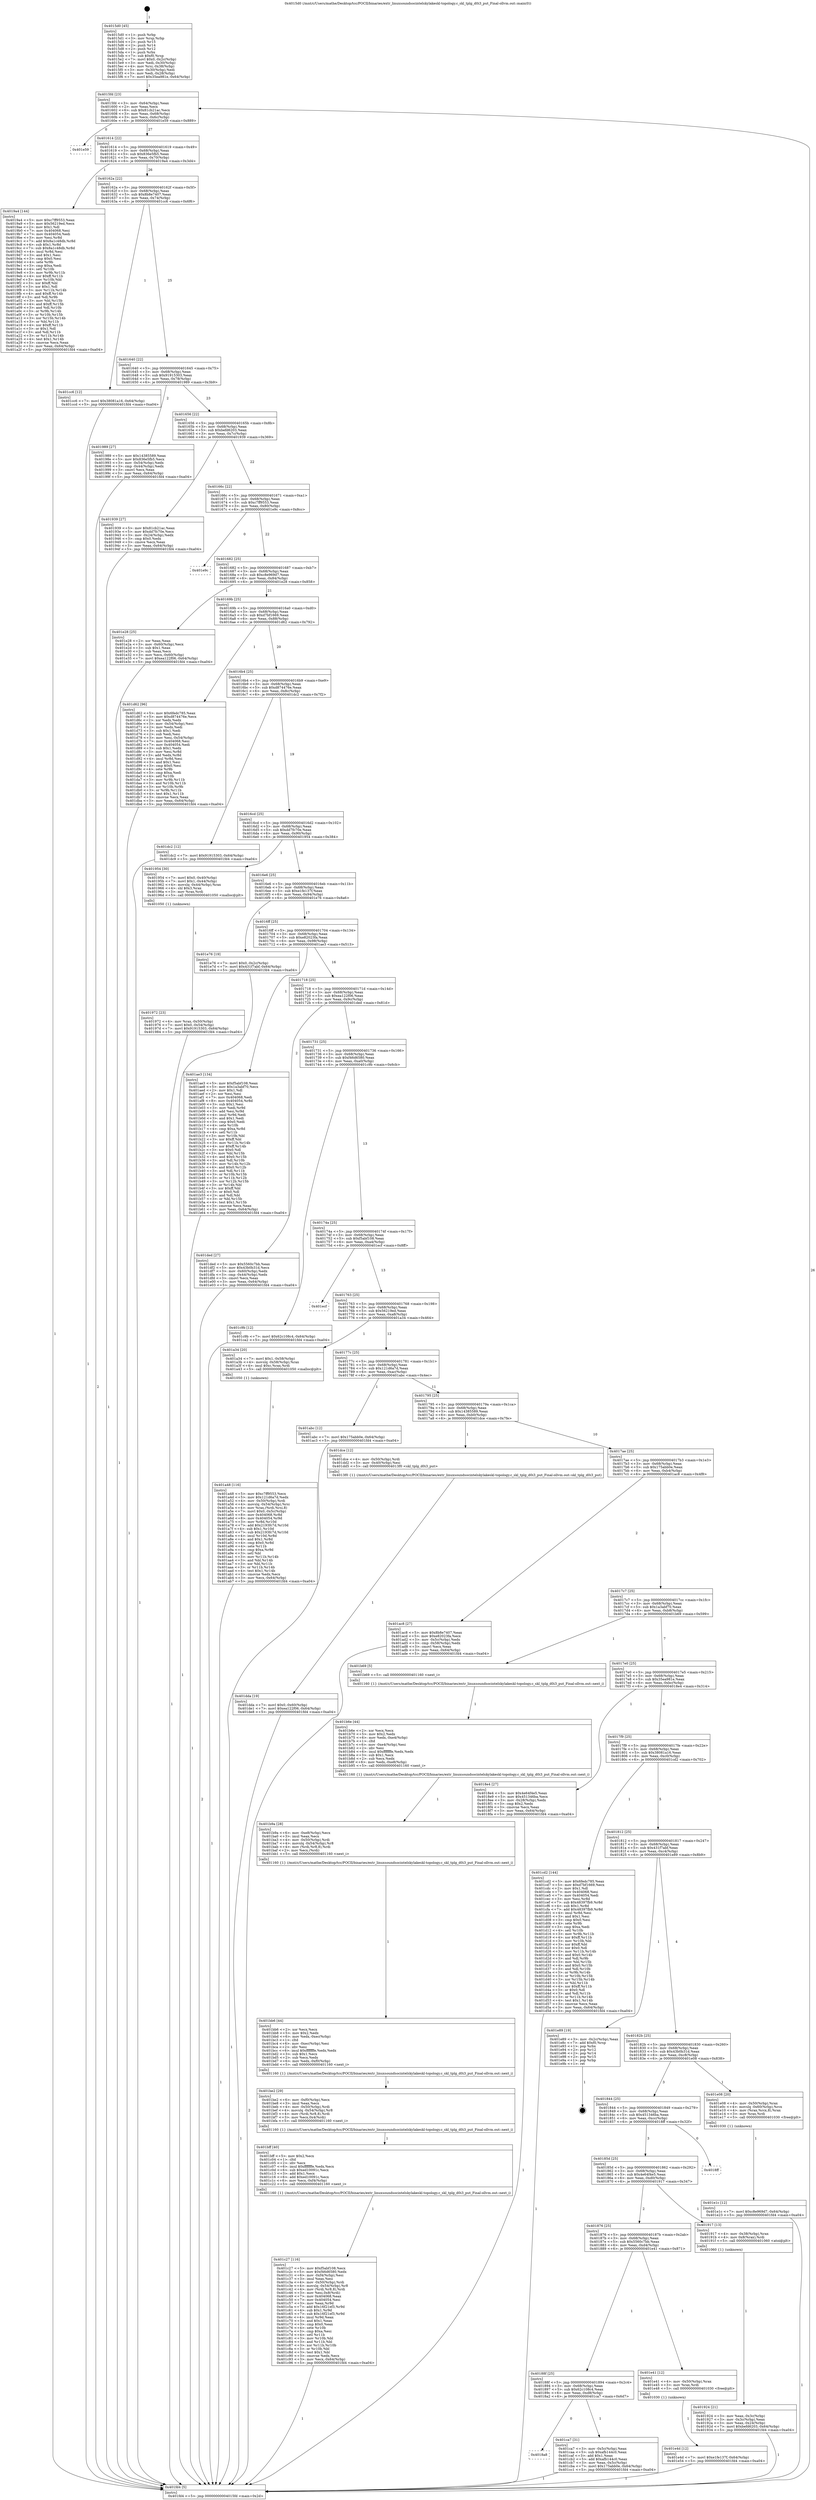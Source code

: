 digraph "0x4015d0" {
  label = "0x4015d0 (/mnt/c/Users/mathe/Desktop/tcc/POCII/binaries/extr_linuxsoundsocintelskylakeskl-topology.c_skl_tplg_d0i3_put_Final-ollvm.out::main(0))"
  labelloc = "t"
  node[shape=record]

  Entry [label="",width=0.3,height=0.3,shape=circle,fillcolor=black,style=filled]
  "0x4015fd" [label="{
     0x4015fd [23]\l
     | [instrs]\l
     &nbsp;&nbsp;0x4015fd \<+3\>: mov -0x64(%rbp),%eax\l
     &nbsp;&nbsp;0x401600 \<+2\>: mov %eax,%ecx\l
     &nbsp;&nbsp;0x401602 \<+6\>: sub $0x81cb21ac,%ecx\l
     &nbsp;&nbsp;0x401608 \<+3\>: mov %eax,-0x68(%rbp)\l
     &nbsp;&nbsp;0x40160b \<+3\>: mov %ecx,-0x6c(%rbp)\l
     &nbsp;&nbsp;0x40160e \<+6\>: je 0000000000401e59 \<main+0x889\>\l
  }"]
  "0x401e59" [label="{
     0x401e59\l
  }", style=dashed]
  "0x401614" [label="{
     0x401614 [22]\l
     | [instrs]\l
     &nbsp;&nbsp;0x401614 \<+5\>: jmp 0000000000401619 \<main+0x49\>\l
     &nbsp;&nbsp;0x401619 \<+3\>: mov -0x68(%rbp),%eax\l
     &nbsp;&nbsp;0x40161c \<+5\>: sub $0x836e5fb5,%eax\l
     &nbsp;&nbsp;0x401621 \<+3\>: mov %eax,-0x70(%rbp)\l
     &nbsp;&nbsp;0x401624 \<+6\>: je 00000000004019a4 \<main+0x3d4\>\l
  }"]
  Exit [label="",width=0.3,height=0.3,shape=circle,fillcolor=black,style=filled,peripheries=2]
  "0x4019a4" [label="{
     0x4019a4 [144]\l
     | [instrs]\l
     &nbsp;&nbsp;0x4019a4 \<+5\>: mov $0xc7ff9553,%eax\l
     &nbsp;&nbsp;0x4019a9 \<+5\>: mov $0x56219ed,%ecx\l
     &nbsp;&nbsp;0x4019ae \<+2\>: mov $0x1,%dl\l
     &nbsp;&nbsp;0x4019b0 \<+7\>: mov 0x404068,%esi\l
     &nbsp;&nbsp;0x4019b7 \<+7\>: mov 0x404054,%edi\l
     &nbsp;&nbsp;0x4019be \<+3\>: mov %esi,%r8d\l
     &nbsp;&nbsp;0x4019c1 \<+7\>: add $0x8a1c48db,%r8d\l
     &nbsp;&nbsp;0x4019c8 \<+4\>: sub $0x1,%r8d\l
     &nbsp;&nbsp;0x4019cc \<+7\>: sub $0x8a1c48db,%r8d\l
     &nbsp;&nbsp;0x4019d3 \<+4\>: imul %r8d,%esi\l
     &nbsp;&nbsp;0x4019d7 \<+3\>: and $0x1,%esi\l
     &nbsp;&nbsp;0x4019da \<+3\>: cmp $0x0,%esi\l
     &nbsp;&nbsp;0x4019dd \<+4\>: sete %r9b\l
     &nbsp;&nbsp;0x4019e1 \<+3\>: cmp $0xa,%edi\l
     &nbsp;&nbsp;0x4019e4 \<+4\>: setl %r10b\l
     &nbsp;&nbsp;0x4019e8 \<+3\>: mov %r9b,%r11b\l
     &nbsp;&nbsp;0x4019eb \<+4\>: xor $0xff,%r11b\l
     &nbsp;&nbsp;0x4019ef \<+3\>: mov %r10b,%bl\l
     &nbsp;&nbsp;0x4019f2 \<+3\>: xor $0xff,%bl\l
     &nbsp;&nbsp;0x4019f5 \<+3\>: xor $0x1,%dl\l
     &nbsp;&nbsp;0x4019f8 \<+3\>: mov %r11b,%r14b\l
     &nbsp;&nbsp;0x4019fb \<+4\>: and $0xff,%r14b\l
     &nbsp;&nbsp;0x4019ff \<+3\>: and %dl,%r9b\l
     &nbsp;&nbsp;0x401a02 \<+3\>: mov %bl,%r15b\l
     &nbsp;&nbsp;0x401a05 \<+4\>: and $0xff,%r15b\l
     &nbsp;&nbsp;0x401a09 \<+3\>: and %dl,%r10b\l
     &nbsp;&nbsp;0x401a0c \<+3\>: or %r9b,%r14b\l
     &nbsp;&nbsp;0x401a0f \<+3\>: or %r10b,%r15b\l
     &nbsp;&nbsp;0x401a12 \<+3\>: xor %r15b,%r14b\l
     &nbsp;&nbsp;0x401a15 \<+3\>: or %bl,%r11b\l
     &nbsp;&nbsp;0x401a18 \<+4\>: xor $0xff,%r11b\l
     &nbsp;&nbsp;0x401a1c \<+3\>: or $0x1,%dl\l
     &nbsp;&nbsp;0x401a1f \<+3\>: and %dl,%r11b\l
     &nbsp;&nbsp;0x401a22 \<+3\>: or %r11b,%r14b\l
     &nbsp;&nbsp;0x401a25 \<+4\>: test $0x1,%r14b\l
     &nbsp;&nbsp;0x401a29 \<+3\>: cmovne %ecx,%eax\l
     &nbsp;&nbsp;0x401a2c \<+3\>: mov %eax,-0x64(%rbp)\l
     &nbsp;&nbsp;0x401a2f \<+5\>: jmp 0000000000401fd4 \<main+0xa04\>\l
  }"]
  "0x40162a" [label="{
     0x40162a [22]\l
     | [instrs]\l
     &nbsp;&nbsp;0x40162a \<+5\>: jmp 000000000040162f \<main+0x5f\>\l
     &nbsp;&nbsp;0x40162f \<+3\>: mov -0x68(%rbp),%eax\l
     &nbsp;&nbsp;0x401632 \<+5\>: sub $0x8b8e7407,%eax\l
     &nbsp;&nbsp;0x401637 \<+3\>: mov %eax,-0x74(%rbp)\l
     &nbsp;&nbsp;0x40163a \<+6\>: je 0000000000401cc6 \<main+0x6f6\>\l
  }"]
  "0x401e4d" [label="{
     0x401e4d [12]\l
     | [instrs]\l
     &nbsp;&nbsp;0x401e4d \<+7\>: movl $0xe1fe137f,-0x64(%rbp)\l
     &nbsp;&nbsp;0x401e54 \<+5\>: jmp 0000000000401fd4 \<main+0xa04\>\l
  }"]
  "0x401cc6" [label="{
     0x401cc6 [12]\l
     | [instrs]\l
     &nbsp;&nbsp;0x401cc6 \<+7\>: movl $0x38081a16,-0x64(%rbp)\l
     &nbsp;&nbsp;0x401ccd \<+5\>: jmp 0000000000401fd4 \<main+0xa04\>\l
  }"]
  "0x401640" [label="{
     0x401640 [22]\l
     | [instrs]\l
     &nbsp;&nbsp;0x401640 \<+5\>: jmp 0000000000401645 \<main+0x75\>\l
     &nbsp;&nbsp;0x401645 \<+3\>: mov -0x68(%rbp),%eax\l
     &nbsp;&nbsp;0x401648 \<+5\>: sub $0x91915303,%eax\l
     &nbsp;&nbsp;0x40164d \<+3\>: mov %eax,-0x78(%rbp)\l
     &nbsp;&nbsp;0x401650 \<+6\>: je 0000000000401989 \<main+0x3b9\>\l
  }"]
  "0x401e1c" [label="{
     0x401e1c [12]\l
     | [instrs]\l
     &nbsp;&nbsp;0x401e1c \<+7\>: movl $0xc8e969d7,-0x64(%rbp)\l
     &nbsp;&nbsp;0x401e23 \<+5\>: jmp 0000000000401fd4 \<main+0xa04\>\l
  }"]
  "0x401989" [label="{
     0x401989 [27]\l
     | [instrs]\l
     &nbsp;&nbsp;0x401989 \<+5\>: mov $0x14385589,%eax\l
     &nbsp;&nbsp;0x40198e \<+5\>: mov $0x836e5fb5,%ecx\l
     &nbsp;&nbsp;0x401993 \<+3\>: mov -0x54(%rbp),%edx\l
     &nbsp;&nbsp;0x401996 \<+3\>: cmp -0x44(%rbp),%edx\l
     &nbsp;&nbsp;0x401999 \<+3\>: cmovl %ecx,%eax\l
     &nbsp;&nbsp;0x40199c \<+3\>: mov %eax,-0x64(%rbp)\l
     &nbsp;&nbsp;0x40199f \<+5\>: jmp 0000000000401fd4 \<main+0xa04\>\l
  }"]
  "0x401656" [label="{
     0x401656 [22]\l
     | [instrs]\l
     &nbsp;&nbsp;0x401656 \<+5\>: jmp 000000000040165b \<main+0x8b\>\l
     &nbsp;&nbsp;0x40165b \<+3\>: mov -0x68(%rbp),%eax\l
     &nbsp;&nbsp;0x40165e \<+5\>: sub $0xbefd6203,%eax\l
     &nbsp;&nbsp;0x401663 \<+3\>: mov %eax,-0x7c(%rbp)\l
     &nbsp;&nbsp;0x401666 \<+6\>: je 0000000000401939 \<main+0x369\>\l
  }"]
  "0x401dda" [label="{
     0x401dda [19]\l
     | [instrs]\l
     &nbsp;&nbsp;0x401dda \<+7\>: movl $0x0,-0x60(%rbp)\l
     &nbsp;&nbsp;0x401de1 \<+7\>: movl $0xea122f06,-0x64(%rbp)\l
     &nbsp;&nbsp;0x401de8 \<+5\>: jmp 0000000000401fd4 \<main+0xa04\>\l
  }"]
  "0x401939" [label="{
     0x401939 [27]\l
     | [instrs]\l
     &nbsp;&nbsp;0x401939 \<+5\>: mov $0x81cb21ac,%eax\l
     &nbsp;&nbsp;0x40193e \<+5\>: mov $0xdd7fc70e,%ecx\l
     &nbsp;&nbsp;0x401943 \<+3\>: mov -0x24(%rbp),%edx\l
     &nbsp;&nbsp;0x401946 \<+3\>: cmp $0x0,%edx\l
     &nbsp;&nbsp;0x401949 \<+3\>: cmove %ecx,%eax\l
     &nbsp;&nbsp;0x40194c \<+3\>: mov %eax,-0x64(%rbp)\l
     &nbsp;&nbsp;0x40194f \<+5\>: jmp 0000000000401fd4 \<main+0xa04\>\l
  }"]
  "0x40166c" [label="{
     0x40166c [22]\l
     | [instrs]\l
     &nbsp;&nbsp;0x40166c \<+5\>: jmp 0000000000401671 \<main+0xa1\>\l
     &nbsp;&nbsp;0x401671 \<+3\>: mov -0x68(%rbp),%eax\l
     &nbsp;&nbsp;0x401674 \<+5\>: sub $0xc7ff9553,%eax\l
     &nbsp;&nbsp;0x401679 \<+3\>: mov %eax,-0x80(%rbp)\l
     &nbsp;&nbsp;0x40167c \<+6\>: je 0000000000401e9c \<main+0x8cc\>\l
  }"]
  "0x4018a8" [label="{
     0x4018a8\l
  }", style=dashed]
  "0x401e9c" [label="{
     0x401e9c\l
  }", style=dashed]
  "0x401682" [label="{
     0x401682 [25]\l
     | [instrs]\l
     &nbsp;&nbsp;0x401682 \<+5\>: jmp 0000000000401687 \<main+0xb7\>\l
     &nbsp;&nbsp;0x401687 \<+3\>: mov -0x68(%rbp),%eax\l
     &nbsp;&nbsp;0x40168a \<+5\>: sub $0xc8e969d7,%eax\l
     &nbsp;&nbsp;0x40168f \<+6\>: mov %eax,-0x84(%rbp)\l
     &nbsp;&nbsp;0x401695 \<+6\>: je 0000000000401e28 \<main+0x858\>\l
  }"]
  "0x401ca7" [label="{
     0x401ca7 [31]\l
     | [instrs]\l
     &nbsp;&nbsp;0x401ca7 \<+3\>: mov -0x5c(%rbp),%eax\l
     &nbsp;&nbsp;0x401caa \<+5\>: sub $0xafb144c0,%eax\l
     &nbsp;&nbsp;0x401caf \<+3\>: add $0x1,%eax\l
     &nbsp;&nbsp;0x401cb2 \<+5\>: add $0xafb144c0,%eax\l
     &nbsp;&nbsp;0x401cb7 \<+3\>: mov %eax,-0x5c(%rbp)\l
     &nbsp;&nbsp;0x401cba \<+7\>: movl $0x175abb0e,-0x64(%rbp)\l
     &nbsp;&nbsp;0x401cc1 \<+5\>: jmp 0000000000401fd4 \<main+0xa04\>\l
  }"]
  "0x401e28" [label="{
     0x401e28 [25]\l
     | [instrs]\l
     &nbsp;&nbsp;0x401e28 \<+2\>: xor %eax,%eax\l
     &nbsp;&nbsp;0x401e2a \<+3\>: mov -0x60(%rbp),%ecx\l
     &nbsp;&nbsp;0x401e2d \<+3\>: sub $0x1,%eax\l
     &nbsp;&nbsp;0x401e30 \<+2\>: sub %eax,%ecx\l
     &nbsp;&nbsp;0x401e32 \<+3\>: mov %ecx,-0x60(%rbp)\l
     &nbsp;&nbsp;0x401e35 \<+7\>: movl $0xea122f06,-0x64(%rbp)\l
     &nbsp;&nbsp;0x401e3c \<+5\>: jmp 0000000000401fd4 \<main+0xa04\>\l
  }"]
  "0x40169b" [label="{
     0x40169b [25]\l
     | [instrs]\l
     &nbsp;&nbsp;0x40169b \<+5\>: jmp 00000000004016a0 \<main+0xd0\>\l
     &nbsp;&nbsp;0x4016a0 \<+3\>: mov -0x68(%rbp),%eax\l
     &nbsp;&nbsp;0x4016a3 \<+5\>: sub $0xd7bf1669,%eax\l
     &nbsp;&nbsp;0x4016a8 \<+6\>: mov %eax,-0x88(%rbp)\l
     &nbsp;&nbsp;0x4016ae \<+6\>: je 0000000000401d62 \<main+0x792\>\l
  }"]
  "0x40188f" [label="{
     0x40188f [25]\l
     | [instrs]\l
     &nbsp;&nbsp;0x40188f \<+5\>: jmp 0000000000401894 \<main+0x2c4\>\l
     &nbsp;&nbsp;0x401894 \<+3\>: mov -0x68(%rbp),%eax\l
     &nbsp;&nbsp;0x401897 \<+5\>: sub $0x62c108c4,%eax\l
     &nbsp;&nbsp;0x40189c \<+6\>: mov %eax,-0xd8(%rbp)\l
     &nbsp;&nbsp;0x4018a2 \<+6\>: je 0000000000401ca7 \<main+0x6d7\>\l
  }"]
  "0x401d62" [label="{
     0x401d62 [96]\l
     | [instrs]\l
     &nbsp;&nbsp;0x401d62 \<+5\>: mov $0x6fedc785,%eax\l
     &nbsp;&nbsp;0x401d67 \<+5\>: mov $0xd874476e,%ecx\l
     &nbsp;&nbsp;0x401d6c \<+2\>: xor %edx,%edx\l
     &nbsp;&nbsp;0x401d6e \<+3\>: mov -0x54(%rbp),%esi\l
     &nbsp;&nbsp;0x401d71 \<+2\>: mov %edx,%edi\l
     &nbsp;&nbsp;0x401d73 \<+3\>: sub $0x1,%edi\l
     &nbsp;&nbsp;0x401d76 \<+2\>: sub %edi,%esi\l
     &nbsp;&nbsp;0x401d78 \<+3\>: mov %esi,-0x54(%rbp)\l
     &nbsp;&nbsp;0x401d7b \<+7\>: mov 0x404068,%esi\l
     &nbsp;&nbsp;0x401d82 \<+7\>: mov 0x404054,%edi\l
     &nbsp;&nbsp;0x401d89 \<+3\>: sub $0x1,%edx\l
     &nbsp;&nbsp;0x401d8c \<+3\>: mov %esi,%r8d\l
     &nbsp;&nbsp;0x401d8f \<+3\>: add %edx,%r8d\l
     &nbsp;&nbsp;0x401d92 \<+4\>: imul %r8d,%esi\l
     &nbsp;&nbsp;0x401d96 \<+3\>: and $0x1,%esi\l
     &nbsp;&nbsp;0x401d99 \<+3\>: cmp $0x0,%esi\l
     &nbsp;&nbsp;0x401d9c \<+4\>: sete %r9b\l
     &nbsp;&nbsp;0x401da0 \<+3\>: cmp $0xa,%edi\l
     &nbsp;&nbsp;0x401da3 \<+4\>: setl %r10b\l
     &nbsp;&nbsp;0x401da7 \<+3\>: mov %r9b,%r11b\l
     &nbsp;&nbsp;0x401daa \<+3\>: and %r10b,%r11b\l
     &nbsp;&nbsp;0x401dad \<+3\>: xor %r10b,%r9b\l
     &nbsp;&nbsp;0x401db0 \<+3\>: or %r9b,%r11b\l
     &nbsp;&nbsp;0x401db3 \<+4\>: test $0x1,%r11b\l
     &nbsp;&nbsp;0x401db7 \<+3\>: cmovne %ecx,%eax\l
     &nbsp;&nbsp;0x401dba \<+3\>: mov %eax,-0x64(%rbp)\l
     &nbsp;&nbsp;0x401dbd \<+5\>: jmp 0000000000401fd4 \<main+0xa04\>\l
  }"]
  "0x4016b4" [label="{
     0x4016b4 [25]\l
     | [instrs]\l
     &nbsp;&nbsp;0x4016b4 \<+5\>: jmp 00000000004016b9 \<main+0xe9\>\l
     &nbsp;&nbsp;0x4016b9 \<+3\>: mov -0x68(%rbp),%eax\l
     &nbsp;&nbsp;0x4016bc \<+5\>: sub $0xd874476e,%eax\l
     &nbsp;&nbsp;0x4016c1 \<+6\>: mov %eax,-0x8c(%rbp)\l
     &nbsp;&nbsp;0x4016c7 \<+6\>: je 0000000000401dc2 \<main+0x7f2\>\l
  }"]
  "0x401e41" [label="{
     0x401e41 [12]\l
     | [instrs]\l
     &nbsp;&nbsp;0x401e41 \<+4\>: mov -0x50(%rbp),%rax\l
     &nbsp;&nbsp;0x401e45 \<+3\>: mov %rax,%rdi\l
     &nbsp;&nbsp;0x401e48 \<+5\>: call 0000000000401030 \<free@plt\>\l
     | [calls]\l
     &nbsp;&nbsp;0x401030 \{1\} (unknown)\l
  }"]
  "0x401dc2" [label="{
     0x401dc2 [12]\l
     | [instrs]\l
     &nbsp;&nbsp;0x401dc2 \<+7\>: movl $0x91915303,-0x64(%rbp)\l
     &nbsp;&nbsp;0x401dc9 \<+5\>: jmp 0000000000401fd4 \<main+0xa04\>\l
  }"]
  "0x4016cd" [label="{
     0x4016cd [25]\l
     | [instrs]\l
     &nbsp;&nbsp;0x4016cd \<+5\>: jmp 00000000004016d2 \<main+0x102\>\l
     &nbsp;&nbsp;0x4016d2 \<+3\>: mov -0x68(%rbp),%eax\l
     &nbsp;&nbsp;0x4016d5 \<+5\>: sub $0xdd7fc70e,%eax\l
     &nbsp;&nbsp;0x4016da \<+6\>: mov %eax,-0x90(%rbp)\l
     &nbsp;&nbsp;0x4016e0 \<+6\>: je 0000000000401954 \<main+0x384\>\l
  }"]
  "0x401c27" [label="{
     0x401c27 [116]\l
     | [instrs]\l
     &nbsp;&nbsp;0x401c27 \<+5\>: mov $0xf5abf108,%ecx\l
     &nbsp;&nbsp;0x401c2c \<+5\>: mov $0xf46d6580,%edx\l
     &nbsp;&nbsp;0x401c31 \<+6\>: mov -0xf4(%rbp),%esi\l
     &nbsp;&nbsp;0x401c37 \<+3\>: imul %eax,%esi\l
     &nbsp;&nbsp;0x401c3a \<+4\>: mov -0x50(%rbp),%rdi\l
     &nbsp;&nbsp;0x401c3e \<+4\>: movslq -0x54(%rbp),%r8\l
     &nbsp;&nbsp;0x401c42 \<+4\>: mov (%rdi,%r8,8),%rdi\l
     &nbsp;&nbsp;0x401c46 \<+3\>: mov %esi,0x8(%rdi)\l
     &nbsp;&nbsp;0x401c49 \<+7\>: mov 0x404068,%eax\l
     &nbsp;&nbsp;0x401c50 \<+7\>: mov 0x404054,%esi\l
     &nbsp;&nbsp;0x401c57 \<+3\>: mov %eax,%r9d\l
     &nbsp;&nbsp;0x401c5a \<+7\>: add $0x16f21ef3,%r9d\l
     &nbsp;&nbsp;0x401c61 \<+4\>: sub $0x1,%r9d\l
     &nbsp;&nbsp;0x401c65 \<+7\>: sub $0x16f21ef3,%r9d\l
     &nbsp;&nbsp;0x401c6c \<+4\>: imul %r9d,%eax\l
     &nbsp;&nbsp;0x401c70 \<+3\>: and $0x1,%eax\l
     &nbsp;&nbsp;0x401c73 \<+3\>: cmp $0x0,%eax\l
     &nbsp;&nbsp;0x401c76 \<+4\>: sete %r10b\l
     &nbsp;&nbsp;0x401c7a \<+3\>: cmp $0xa,%esi\l
     &nbsp;&nbsp;0x401c7d \<+4\>: setl %r11b\l
     &nbsp;&nbsp;0x401c81 \<+3\>: mov %r10b,%bl\l
     &nbsp;&nbsp;0x401c84 \<+3\>: and %r11b,%bl\l
     &nbsp;&nbsp;0x401c87 \<+3\>: xor %r11b,%r10b\l
     &nbsp;&nbsp;0x401c8a \<+3\>: or %r10b,%bl\l
     &nbsp;&nbsp;0x401c8d \<+3\>: test $0x1,%bl\l
     &nbsp;&nbsp;0x401c90 \<+3\>: cmovne %edx,%ecx\l
     &nbsp;&nbsp;0x401c93 \<+3\>: mov %ecx,-0x64(%rbp)\l
     &nbsp;&nbsp;0x401c96 \<+5\>: jmp 0000000000401fd4 \<main+0xa04\>\l
  }"]
  "0x401954" [label="{
     0x401954 [30]\l
     | [instrs]\l
     &nbsp;&nbsp;0x401954 \<+7\>: movl $0x0,-0x40(%rbp)\l
     &nbsp;&nbsp;0x40195b \<+7\>: movl $0x1,-0x44(%rbp)\l
     &nbsp;&nbsp;0x401962 \<+4\>: movslq -0x44(%rbp),%rax\l
     &nbsp;&nbsp;0x401966 \<+4\>: shl $0x3,%rax\l
     &nbsp;&nbsp;0x40196a \<+3\>: mov %rax,%rdi\l
     &nbsp;&nbsp;0x40196d \<+5\>: call 0000000000401050 \<malloc@plt\>\l
     | [calls]\l
     &nbsp;&nbsp;0x401050 \{1\} (unknown)\l
  }"]
  "0x4016e6" [label="{
     0x4016e6 [25]\l
     | [instrs]\l
     &nbsp;&nbsp;0x4016e6 \<+5\>: jmp 00000000004016eb \<main+0x11b\>\l
     &nbsp;&nbsp;0x4016eb \<+3\>: mov -0x68(%rbp),%eax\l
     &nbsp;&nbsp;0x4016ee \<+5\>: sub $0xe1fe137f,%eax\l
     &nbsp;&nbsp;0x4016f3 \<+6\>: mov %eax,-0x94(%rbp)\l
     &nbsp;&nbsp;0x4016f9 \<+6\>: je 0000000000401e76 \<main+0x8a6\>\l
  }"]
  "0x401bff" [label="{
     0x401bff [40]\l
     | [instrs]\l
     &nbsp;&nbsp;0x401bff \<+5\>: mov $0x2,%ecx\l
     &nbsp;&nbsp;0x401c04 \<+1\>: cltd\l
     &nbsp;&nbsp;0x401c05 \<+2\>: idiv %ecx\l
     &nbsp;&nbsp;0x401c07 \<+6\>: imul $0xfffffffe,%edx,%ecx\l
     &nbsp;&nbsp;0x401c0d \<+6\>: sub $0xed10091c,%ecx\l
     &nbsp;&nbsp;0x401c13 \<+3\>: add $0x1,%ecx\l
     &nbsp;&nbsp;0x401c16 \<+6\>: add $0xed10091c,%ecx\l
     &nbsp;&nbsp;0x401c1c \<+6\>: mov %ecx,-0xf4(%rbp)\l
     &nbsp;&nbsp;0x401c22 \<+5\>: call 0000000000401160 \<next_i\>\l
     | [calls]\l
     &nbsp;&nbsp;0x401160 \{1\} (/mnt/c/Users/mathe/Desktop/tcc/POCII/binaries/extr_linuxsoundsocintelskylakeskl-topology.c_skl_tplg_d0i3_put_Final-ollvm.out::next_i)\l
  }"]
  "0x401e76" [label="{
     0x401e76 [19]\l
     | [instrs]\l
     &nbsp;&nbsp;0x401e76 \<+7\>: movl $0x0,-0x2c(%rbp)\l
     &nbsp;&nbsp;0x401e7d \<+7\>: movl $0x431f7abf,-0x64(%rbp)\l
     &nbsp;&nbsp;0x401e84 \<+5\>: jmp 0000000000401fd4 \<main+0xa04\>\l
  }"]
  "0x4016ff" [label="{
     0x4016ff [25]\l
     | [instrs]\l
     &nbsp;&nbsp;0x4016ff \<+5\>: jmp 0000000000401704 \<main+0x134\>\l
     &nbsp;&nbsp;0x401704 \<+3\>: mov -0x68(%rbp),%eax\l
     &nbsp;&nbsp;0x401707 \<+5\>: sub $0xe82023fa,%eax\l
     &nbsp;&nbsp;0x40170c \<+6\>: mov %eax,-0x98(%rbp)\l
     &nbsp;&nbsp;0x401712 \<+6\>: je 0000000000401ae3 \<main+0x513\>\l
  }"]
  "0x401be2" [label="{
     0x401be2 [29]\l
     | [instrs]\l
     &nbsp;&nbsp;0x401be2 \<+6\>: mov -0xf0(%rbp),%ecx\l
     &nbsp;&nbsp;0x401be8 \<+3\>: imul %eax,%ecx\l
     &nbsp;&nbsp;0x401beb \<+4\>: mov -0x50(%rbp),%rdi\l
     &nbsp;&nbsp;0x401bef \<+4\>: movslq -0x54(%rbp),%r8\l
     &nbsp;&nbsp;0x401bf3 \<+4\>: mov (%rdi,%r8,8),%rdi\l
     &nbsp;&nbsp;0x401bf7 \<+3\>: mov %ecx,0x4(%rdi)\l
     &nbsp;&nbsp;0x401bfa \<+5\>: call 0000000000401160 \<next_i\>\l
     | [calls]\l
     &nbsp;&nbsp;0x401160 \{1\} (/mnt/c/Users/mathe/Desktop/tcc/POCII/binaries/extr_linuxsoundsocintelskylakeskl-topology.c_skl_tplg_d0i3_put_Final-ollvm.out::next_i)\l
  }"]
  "0x401ae3" [label="{
     0x401ae3 [134]\l
     | [instrs]\l
     &nbsp;&nbsp;0x401ae3 \<+5\>: mov $0xf5abf108,%eax\l
     &nbsp;&nbsp;0x401ae8 \<+5\>: mov $0x1a3abf70,%ecx\l
     &nbsp;&nbsp;0x401aed \<+2\>: mov $0x1,%dl\l
     &nbsp;&nbsp;0x401aef \<+2\>: xor %esi,%esi\l
     &nbsp;&nbsp;0x401af1 \<+7\>: mov 0x404068,%edi\l
     &nbsp;&nbsp;0x401af8 \<+8\>: mov 0x404054,%r8d\l
     &nbsp;&nbsp;0x401b00 \<+3\>: sub $0x1,%esi\l
     &nbsp;&nbsp;0x401b03 \<+3\>: mov %edi,%r9d\l
     &nbsp;&nbsp;0x401b06 \<+3\>: add %esi,%r9d\l
     &nbsp;&nbsp;0x401b09 \<+4\>: imul %r9d,%edi\l
     &nbsp;&nbsp;0x401b0d \<+3\>: and $0x1,%edi\l
     &nbsp;&nbsp;0x401b10 \<+3\>: cmp $0x0,%edi\l
     &nbsp;&nbsp;0x401b13 \<+4\>: sete %r10b\l
     &nbsp;&nbsp;0x401b17 \<+4\>: cmp $0xa,%r8d\l
     &nbsp;&nbsp;0x401b1b \<+4\>: setl %r11b\l
     &nbsp;&nbsp;0x401b1f \<+3\>: mov %r10b,%bl\l
     &nbsp;&nbsp;0x401b22 \<+3\>: xor $0xff,%bl\l
     &nbsp;&nbsp;0x401b25 \<+3\>: mov %r11b,%r14b\l
     &nbsp;&nbsp;0x401b28 \<+4\>: xor $0xff,%r14b\l
     &nbsp;&nbsp;0x401b2c \<+3\>: xor $0x0,%dl\l
     &nbsp;&nbsp;0x401b2f \<+3\>: mov %bl,%r15b\l
     &nbsp;&nbsp;0x401b32 \<+4\>: and $0x0,%r15b\l
     &nbsp;&nbsp;0x401b36 \<+3\>: and %dl,%r10b\l
     &nbsp;&nbsp;0x401b39 \<+3\>: mov %r14b,%r12b\l
     &nbsp;&nbsp;0x401b3c \<+4\>: and $0x0,%r12b\l
     &nbsp;&nbsp;0x401b40 \<+3\>: and %dl,%r11b\l
     &nbsp;&nbsp;0x401b43 \<+3\>: or %r10b,%r15b\l
     &nbsp;&nbsp;0x401b46 \<+3\>: or %r11b,%r12b\l
     &nbsp;&nbsp;0x401b49 \<+3\>: xor %r12b,%r15b\l
     &nbsp;&nbsp;0x401b4c \<+3\>: or %r14b,%bl\l
     &nbsp;&nbsp;0x401b4f \<+3\>: xor $0xff,%bl\l
     &nbsp;&nbsp;0x401b52 \<+3\>: or $0x0,%dl\l
     &nbsp;&nbsp;0x401b55 \<+2\>: and %dl,%bl\l
     &nbsp;&nbsp;0x401b57 \<+3\>: or %bl,%r15b\l
     &nbsp;&nbsp;0x401b5a \<+4\>: test $0x1,%r15b\l
     &nbsp;&nbsp;0x401b5e \<+3\>: cmovne %ecx,%eax\l
     &nbsp;&nbsp;0x401b61 \<+3\>: mov %eax,-0x64(%rbp)\l
     &nbsp;&nbsp;0x401b64 \<+5\>: jmp 0000000000401fd4 \<main+0xa04\>\l
  }"]
  "0x401718" [label="{
     0x401718 [25]\l
     | [instrs]\l
     &nbsp;&nbsp;0x401718 \<+5\>: jmp 000000000040171d \<main+0x14d\>\l
     &nbsp;&nbsp;0x40171d \<+3\>: mov -0x68(%rbp),%eax\l
     &nbsp;&nbsp;0x401720 \<+5\>: sub $0xea122f06,%eax\l
     &nbsp;&nbsp;0x401725 \<+6\>: mov %eax,-0x9c(%rbp)\l
     &nbsp;&nbsp;0x40172b \<+6\>: je 0000000000401ded \<main+0x81d\>\l
  }"]
  "0x401bb6" [label="{
     0x401bb6 [44]\l
     | [instrs]\l
     &nbsp;&nbsp;0x401bb6 \<+2\>: xor %ecx,%ecx\l
     &nbsp;&nbsp;0x401bb8 \<+5\>: mov $0x2,%edx\l
     &nbsp;&nbsp;0x401bbd \<+6\>: mov %edx,-0xec(%rbp)\l
     &nbsp;&nbsp;0x401bc3 \<+1\>: cltd\l
     &nbsp;&nbsp;0x401bc4 \<+6\>: mov -0xec(%rbp),%esi\l
     &nbsp;&nbsp;0x401bca \<+2\>: idiv %esi\l
     &nbsp;&nbsp;0x401bcc \<+6\>: imul $0xfffffffe,%edx,%edx\l
     &nbsp;&nbsp;0x401bd2 \<+3\>: sub $0x1,%ecx\l
     &nbsp;&nbsp;0x401bd5 \<+2\>: sub %ecx,%edx\l
     &nbsp;&nbsp;0x401bd7 \<+6\>: mov %edx,-0xf0(%rbp)\l
     &nbsp;&nbsp;0x401bdd \<+5\>: call 0000000000401160 \<next_i\>\l
     | [calls]\l
     &nbsp;&nbsp;0x401160 \{1\} (/mnt/c/Users/mathe/Desktop/tcc/POCII/binaries/extr_linuxsoundsocintelskylakeskl-topology.c_skl_tplg_d0i3_put_Final-ollvm.out::next_i)\l
  }"]
  "0x401ded" [label="{
     0x401ded [27]\l
     | [instrs]\l
     &nbsp;&nbsp;0x401ded \<+5\>: mov $0x5560c7bb,%eax\l
     &nbsp;&nbsp;0x401df2 \<+5\>: mov $0x43b0b31d,%ecx\l
     &nbsp;&nbsp;0x401df7 \<+3\>: mov -0x60(%rbp),%edx\l
     &nbsp;&nbsp;0x401dfa \<+3\>: cmp -0x44(%rbp),%edx\l
     &nbsp;&nbsp;0x401dfd \<+3\>: cmovl %ecx,%eax\l
     &nbsp;&nbsp;0x401e00 \<+3\>: mov %eax,-0x64(%rbp)\l
     &nbsp;&nbsp;0x401e03 \<+5\>: jmp 0000000000401fd4 \<main+0xa04\>\l
  }"]
  "0x401731" [label="{
     0x401731 [25]\l
     | [instrs]\l
     &nbsp;&nbsp;0x401731 \<+5\>: jmp 0000000000401736 \<main+0x166\>\l
     &nbsp;&nbsp;0x401736 \<+3\>: mov -0x68(%rbp),%eax\l
     &nbsp;&nbsp;0x401739 \<+5\>: sub $0xf46d6580,%eax\l
     &nbsp;&nbsp;0x40173e \<+6\>: mov %eax,-0xa0(%rbp)\l
     &nbsp;&nbsp;0x401744 \<+6\>: je 0000000000401c9b \<main+0x6cb\>\l
  }"]
  "0x401b9a" [label="{
     0x401b9a [28]\l
     | [instrs]\l
     &nbsp;&nbsp;0x401b9a \<+6\>: mov -0xe8(%rbp),%ecx\l
     &nbsp;&nbsp;0x401ba0 \<+3\>: imul %eax,%ecx\l
     &nbsp;&nbsp;0x401ba3 \<+4\>: mov -0x50(%rbp),%rdi\l
     &nbsp;&nbsp;0x401ba7 \<+4\>: movslq -0x54(%rbp),%r8\l
     &nbsp;&nbsp;0x401bab \<+4\>: mov (%rdi,%r8,8),%rdi\l
     &nbsp;&nbsp;0x401baf \<+2\>: mov %ecx,(%rdi)\l
     &nbsp;&nbsp;0x401bb1 \<+5\>: call 0000000000401160 \<next_i\>\l
     | [calls]\l
     &nbsp;&nbsp;0x401160 \{1\} (/mnt/c/Users/mathe/Desktop/tcc/POCII/binaries/extr_linuxsoundsocintelskylakeskl-topology.c_skl_tplg_d0i3_put_Final-ollvm.out::next_i)\l
  }"]
  "0x401c9b" [label="{
     0x401c9b [12]\l
     | [instrs]\l
     &nbsp;&nbsp;0x401c9b \<+7\>: movl $0x62c108c4,-0x64(%rbp)\l
     &nbsp;&nbsp;0x401ca2 \<+5\>: jmp 0000000000401fd4 \<main+0xa04\>\l
  }"]
  "0x40174a" [label="{
     0x40174a [25]\l
     | [instrs]\l
     &nbsp;&nbsp;0x40174a \<+5\>: jmp 000000000040174f \<main+0x17f\>\l
     &nbsp;&nbsp;0x40174f \<+3\>: mov -0x68(%rbp),%eax\l
     &nbsp;&nbsp;0x401752 \<+5\>: sub $0xf5abf108,%eax\l
     &nbsp;&nbsp;0x401757 \<+6\>: mov %eax,-0xa4(%rbp)\l
     &nbsp;&nbsp;0x40175d \<+6\>: je 0000000000401ecf \<main+0x8ff\>\l
  }"]
  "0x401b6e" [label="{
     0x401b6e [44]\l
     | [instrs]\l
     &nbsp;&nbsp;0x401b6e \<+2\>: xor %ecx,%ecx\l
     &nbsp;&nbsp;0x401b70 \<+5\>: mov $0x2,%edx\l
     &nbsp;&nbsp;0x401b75 \<+6\>: mov %edx,-0xe4(%rbp)\l
     &nbsp;&nbsp;0x401b7b \<+1\>: cltd\l
     &nbsp;&nbsp;0x401b7c \<+6\>: mov -0xe4(%rbp),%esi\l
     &nbsp;&nbsp;0x401b82 \<+2\>: idiv %esi\l
     &nbsp;&nbsp;0x401b84 \<+6\>: imul $0xfffffffe,%edx,%edx\l
     &nbsp;&nbsp;0x401b8a \<+3\>: sub $0x1,%ecx\l
     &nbsp;&nbsp;0x401b8d \<+2\>: sub %ecx,%edx\l
     &nbsp;&nbsp;0x401b8f \<+6\>: mov %edx,-0xe8(%rbp)\l
     &nbsp;&nbsp;0x401b95 \<+5\>: call 0000000000401160 \<next_i\>\l
     | [calls]\l
     &nbsp;&nbsp;0x401160 \{1\} (/mnt/c/Users/mathe/Desktop/tcc/POCII/binaries/extr_linuxsoundsocintelskylakeskl-topology.c_skl_tplg_d0i3_put_Final-ollvm.out::next_i)\l
  }"]
  "0x401ecf" [label="{
     0x401ecf\l
  }", style=dashed]
  "0x401763" [label="{
     0x401763 [25]\l
     | [instrs]\l
     &nbsp;&nbsp;0x401763 \<+5\>: jmp 0000000000401768 \<main+0x198\>\l
     &nbsp;&nbsp;0x401768 \<+3\>: mov -0x68(%rbp),%eax\l
     &nbsp;&nbsp;0x40176b \<+5\>: sub $0x56219ed,%eax\l
     &nbsp;&nbsp;0x401770 \<+6\>: mov %eax,-0xa8(%rbp)\l
     &nbsp;&nbsp;0x401776 \<+6\>: je 0000000000401a34 \<main+0x464\>\l
  }"]
  "0x401a48" [label="{
     0x401a48 [116]\l
     | [instrs]\l
     &nbsp;&nbsp;0x401a48 \<+5\>: mov $0xc7ff9553,%ecx\l
     &nbsp;&nbsp;0x401a4d \<+5\>: mov $0x121d6a7d,%edx\l
     &nbsp;&nbsp;0x401a52 \<+4\>: mov -0x50(%rbp),%rdi\l
     &nbsp;&nbsp;0x401a56 \<+4\>: movslq -0x54(%rbp),%rsi\l
     &nbsp;&nbsp;0x401a5a \<+4\>: mov %rax,(%rdi,%rsi,8)\l
     &nbsp;&nbsp;0x401a5e \<+7\>: movl $0x0,-0x5c(%rbp)\l
     &nbsp;&nbsp;0x401a65 \<+8\>: mov 0x404068,%r8d\l
     &nbsp;&nbsp;0x401a6d \<+8\>: mov 0x404054,%r9d\l
     &nbsp;&nbsp;0x401a75 \<+3\>: mov %r8d,%r10d\l
     &nbsp;&nbsp;0x401a78 \<+7\>: add $0x2193fc7d,%r10d\l
     &nbsp;&nbsp;0x401a7f \<+4\>: sub $0x1,%r10d\l
     &nbsp;&nbsp;0x401a83 \<+7\>: sub $0x2193fc7d,%r10d\l
     &nbsp;&nbsp;0x401a8a \<+4\>: imul %r10d,%r8d\l
     &nbsp;&nbsp;0x401a8e \<+4\>: and $0x1,%r8d\l
     &nbsp;&nbsp;0x401a92 \<+4\>: cmp $0x0,%r8d\l
     &nbsp;&nbsp;0x401a96 \<+4\>: sete %r11b\l
     &nbsp;&nbsp;0x401a9a \<+4\>: cmp $0xa,%r9d\l
     &nbsp;&nbsp;0x401a9e \<+3\>: setl %bl\l
     &nbsp;&nbsp;0x401aa1 \<+3\>: mov %r11b,%r14b\l
     &nbsp;&nbsp;0x401aa4 \<+3\>: and %bl,%r14b\l
     &nbsp;&nbsp;0x401aa7 \<+3\>: xor %bl,%r11b\l
     &nbsp;&nbsp;0x401aaa \<+3\>: or %r11b,%r14b\l
     &nbsp;&nbsp;0x401aad \<+4\>: test $0x1,%r14b\l
     &nbsp;&nbsp;0x401ab1 \<+3\>: cmovne %edx,%ecx\l
     &nbsp;&nbsp;0x401ab4 \<+3\>: mov %ecx,-0x64(%rbp)\l
     &nbsp;&nbsp;0x401ab7 \<+5\>: jmp 0000000000401fd4 \<main+0xa04\>\l
  }"]
  "0x401a34" [label="{
     0x401a34 [20]\l
     | [instrs]\l
     &nbsp;&nbsp;0x401a34 \<+7\>: movl $0x1,-0x58(%rbp)\l
     &nbsp;&nbsp;0x401a3b \<+4\>: movslq -0x58(%rbp),%rax\l
     &nbsp;&nbsp;0x401a3f \<+4\>: imul $0xc,%rax,%rdi\l
     &nbsp;&nbsp;0x401a43 \<+5\>: call 0000000000401050 \<malloc@plt\>\l
     | [calls]\l
     &nbsp;&nbsp;0x401050 \{1\} (unknown)\l
  }"]
  "0x40177c" [label="{
     0x40177c [25]\l
     | [instrs]\l
     &nbsp;&nbsp;0x40177c \<+5\>: jmp 0000000000401781 \<main+0x1b1\>\l
     &nbsp;&nbsp;0x401781 \<+3\>: mov -0x68(%rbp),%eax\l
     &nbsp;&nbsp;0x401784 \<+5\>: sub $0x121d6a7d,%eax\l
     &nbsp;&nbsp;0x401789 \<+6\>: mov %eax,-0xac(%rbp)\l
     &nbsp;&nbsp;0x40178f \<+6\>: je 0000000000401abc \<main+0x4ec\>\l
  }"]
  "0x401972" [label="{
     0x401972 [23]\l
     | [instrs]\l
     &nbsp;&nbsp;0x401972 \<+4\>: mov %rax,-0x50(%rbp)\l
     &nbsp;&nbsp;0x401976 \<+7\>: movl $0x0,-0x54(%rbp)\l
     &nbsp;&nbsp;0x40197d \<+7\>: movl $0x91915303,-0x64(%rbp)\l
     &nbsp;&nbsp;0x401984 \<+5\>: jmp 0000000000401fd4 \<main+0xa04\>\l
  }"]
  "0x401abc" [label="{
     0x401abc [12]\l
     | [instrs]\l
     &nbsp;&nbsp;0x401abc \<+7\>: movl $0x175abb0e,-0x64(%rbp)\l
     &nbsp;&nbsp;0x401ac3 \<+5\>: jmp 0000000000401fd4 \<main+0xa04\>\l
  }"]
  "0x401795" [label="{
     0x401795 [25]\l
     | [instrs]\l
     &nbsp;&nbsp;0x401795 \<+5\>: jmp 000000000040179a \<main+0x1ca\>\l
     &nbsp;&nbsp;0x40179a \<+3\>: mov -0x68(%rbp),%eax\l
     &nbsp;&nbsp;0x40179d \<+5\>: sub $0x14385589,%eax\l
     &nbsp;&nbsp;0x4017a2 \<+6\>: mov %eax,-0xb0(%rbp)\l
     &nbsp;&nbsp;0x4017a8 \<+6\>: je 0000000000401dce \<main+0x7fe\>\l
  }"]
  "0x401924" [label="{
     0x401924 [21]\l
     | [instrs]\l
     &nbsp;&nbsp;0x401924 \<+3\>: mov %eax,-0x3c(%rbp)\l
     &nbsp;&nbsp;0x401927 \<+3\>: mov -0x3c(%rbp),%eax\l
     &nbsp;&nbsp;0x40192a \<+3\>: mov %eax,-0x24(%rbp)\l
     &nbsp;&nbsp;0x40192d \<+7\>: movl $0xbefd6203,-0x64(%rbp)\l
     &nbsp;&nbsp;0x401934 \<+5\>: jmp 0000000000401fd4 \<main+0xa04\>\l
  }"]
  "0x401dce" [label="{
     0x401dce [12]\l
     | [instrs]\l
     &nbsp;&nbsp;0x401dce \<+4\>: mov -0x50(%rbp),%rdi\l
     &nbsp;&nbsp;0x401dd2 \<+3\>: mov -0x40(%rbp),%esi\l
     &nbsp;&nbsp;0x401dd5 \<+5\>: call 00000000004013f0 \<skl_tplg_d0i3_put\>\l
     | [calls]\l
     &nbsp;&nbsp;0x4013f0 \{1\} (/mnt/c/Users/mathe/Desktop/tcc/POCII/binaries/extr_linuxsoundsocintelskylakeskl-topology.c_skl_tplg_d0i3_put_Final-ollvm.out::skl_tplg_d0i3_put)\l
  }"]
  "0x4017ae" [label="{
     0x4017ae [25]\l
     | [instrs]\l
     &nbsp;&nbsp;0x4017ae \<+5\>: jmp 00000000004017b3 \<main+0x1e3\>\l
     &nbsp;&nbsp;0x4017b3 \<+3\>: mov -0x68(%rbp),%eax\l
     &nbsp;&nbsp;0x4017b6 \<+5\>: sub $0x175abb0e,%eax\l
     &nbsp;&nbsp;0x4017bb \<+6\>: mov %eax,-0xb4(%rbp)\l
     &nbsp;&nbsp;0x4017c1 \<+6\>: je 0000000000401ac8 \<main+0x4f8\>\l
  }"]
  "0x401876" [label="{
     0x401876 [25]\l
     | [instrs]\l
     &nbsp;&nbsp;0x401876 \<+5\>: jmp 000000000040187b \<main+0x2ab\>\l
     &nbsp;&nbsp;0x40187b \<+3\>: mov -0x68(%rbp),%eax\l
     &nbsp;&nbsp;0x40187e \<+5\>: sub $0x5560c7bb,%eax\l
     &nbsp;&nbsp;0x401883 \<+6\>: mov %eax,-0xd4(%rbp)\l
     &nbsp;&nbsp;0x401889 \<+6\>: je 0000000000401e41 \<main+0x871\>\l
  }"]
  "0x401ac8" [label="{
     0x401ac8 [27]\l
     | [instrs]\l
     &nbsp;&nbsp;0x401ac8 \<+5\>: mov $0x8b8e7407,%eax\l
     &nbsp;&nbsp;0x401acd \<+5\>: mov $0xe82023fa,%ecx\l
     &nbsp;&nbsp;0x401ad2 \<+3\>: mov -0x5c(%rbp),%edx\l
     &nbsp;&nbsp;0x401ad5 \<+3\>: cmp -0x58(%rbp),%edx\l
     &nbsp;&nbsp;0x401ad8 \<+3\>: cmovl %ecx,%eax\l
     &nbsp;&nbsp;0x401adb \<+3\>: mov %eax,-0x64(%rbp)\l
     &nbsp;&nbsp;0x401ade \<+5\>: jmp 0000000000401fd4 \<main+0xa04\>\l
  }"]
  "0x4017c7" [label="{
     0x4017c7 [25]\l
     | [instrs]\l
     &nbsp;&nbsp;0x4017c7 \<+5\>: jmp 00000000004017cc \<main+0x1fc\>\l
     &nbsp;&nbsp;0x4017cc \<+3\>: mov -0x68(%rbp),%eax\l
     &nbsp;&nbsp;0x4017cf \<+5\>: sub $0x1a3abf70,%eax\l
     &nbsp;&nbsp;0x4017d4 \<+6\>: mov %eax,-0xb8(%rbp)\l
     &nbsp;&nbsp;0x4017da \<+6\>: je 0000000000401b69 \<main+0x599\>\l
  }"]
  "0x401917" [label="{
     0x401917 [13]\l
     | [instrs]\l
     &nbsp;&nbsp;0x401917 \<+4\>: mov -0x38(%rbp),%rax\l
     &nbsp;&nbsp;0x40191b \<+4\>: mov 0x8(%rax),%rdi\l
     &nbsp;&nbsp;0x40191f \<+5\>: call 0000000000401060 \<atoi@plt\>\l
     | [calls]\l
     &nbsp;&nbsp;0x401060 \{1\} (unknown)\l
  }"]
  "0x401b69" [label="{
     0x401b69 [5]\l
     | [instrs]\l
     &nbsp;&nbsp;0x401b69 \<+5\>: call 0000000000401160 \<next_i\>\l
     | [calls]\l
     &nbsp;&nbsp;0x401160 \{1\} (/mnt/c/Users/mathe/Desktop/tcc/POCII/binaries/extr_linuxsoundsocintelskylakeskl-topology.c_skl_tplg_d0i3_put_Final-ollvm.out::next_i)\l
  }"]
  "0x4017e0" [label="{
     0x4017e0 [25]\l
     | [instrs]\l
     &nbsp;&nbsp;0x4017e0 \<+5\>: jmp 00000000004017e5 \<main+0x215\>\l
     &nbsp;&nbsp;0x4017e5 \<+3\>: mov -0x68(%rbp),%eax\l
     &nbsp;&nbsp;0x4017e8 \<+5\>: sub $0x35ea981e,%eax\l
     &nbsp;&nbsp;0x4017ed \<+6\>: mov %eax,-0xbc(%rbp)\l
     &nbsp;&nbsp;0x4017f3 \<+6\>: je 00000000004018e4 \<main+0x314\>\l
  }"]
  "0x40185d" [label="{
     0x40185d [25]\l
     | [instrs]\l
     &nbsp;&nbsp;0x40185d \<+5\>: jmp 0000000000401862 \<main+0x292\>\l
     &nbsp;&nbsp;0x401862 \<+3\>: mov -0x68(%rbp),%eax\l
     &nbsp;&nbsp;0x401865 \<+5\>: sub $0x4e64f4e5,%eax\l
     &nbsp;&nbsp;0x40186a \<+6\>: mov %eax,-0xd0(%rbp)\l
     &nbsp;&nbsp;0x401870 \<+6\>: je 0000000000401917 \<main+0x347\>\l
  }"]
  "0x4018e4" [label="{
     0x4018e4 [27]\l
     | [instrs]\l
     &nbsp;&nbsp;0x4018e4 \<+5\>: mov $0x4e64f4e5,%eax\l
     &nbsp;&nbsp;0x4018e9 \<+5\>: mov $0x451346ba,%ecx\l
     &nbsp;&nbsp;0x4018ee \<+3\>: mov -0x28(%rbp),%edx\l
     &nbsp;&nbsp;0x4018f1 \<+3\>: cmp $0x2,%edx\l
     &nbsp;&nbsp;0x4018f4 \<+3\>: cmovne %ecx,%eax\l
     &nbsp;&nbsp;0x4018f7 \<+3\>: mov %eax,-0x64(%rbp)\l
     &nbsp;&nbsp;0x4018fa \<+5\>: jmp 0000000000401fd4 \<main+0xa04\>\l
  }"]
  "0x4017f9" [label="{
     0x4017f9 [25]\l
     | [instrs]\l
     &nbsp;&nbsp;0x4017f9 \<+5\>: jmp 00000000004017fe \<main+0x22e\>\l
     &nbsp;&nbsp;0x4017fe \<+3\>: mov -0x68(%rbp),%eax\l
     &nbsp;&nbsp;0x401801 \<+5\>: sub $0x38081a16,%eax\l
     &nbsp;&nbsp;0x401806 \<+6\>: mov %eax,-0xc0(%rbp)\l
     &nbsp;&nbsp;0x40180c \<+6\>: je 0000000000401cd2 \<main+0x702\>\l
  }"]
  "0x401fd4" [label="{
     0x401fd4 [5]\l
     | [instrs]\l
     &nbsp;&nbsp;0x401fd4 \<+5\>: jmp 00000000004015fd \<main+0x2d\>\l
  }"]
  "0x4015d0" [label="{
     0x4015d0 [45]\l
     | [instrs]\l
     &nbsp;&nbsp;0x4015d0 \<+1\>: push %rbp\l
     &nbsp;&nbsp;0x4015d1 \<+3\>: mov %rsp,%rbp\l
     &nbsp;&nbsp;0x4015d4 \<+2\>: push %r15\l
     &nbsp;&nbsp;0x4015d6 \<+2\>: push %r14\l
     &nbsp;&nbsp;0x4015d8 \<+2\>: push %r12\l
     &nbsp;&nbsp;0x4015da \<+1\>: push %rbx\l
     &nbsp;&nbsp;0x4015db \<+7\>: sub $0xf0,%rsp\l
     &nbsp;&nbsp;0x4015e2 \<+7\>: movl $0x0,-0x2c(%rbp)\l
     &nbsp;&nbsp;0x4015e9 \<+3\>: mov %edi,-0x30(%rbp)\l
     &nbsp;&nbsp;0x4015ec \<+4\>: mov %rsi,-0x38(%rbp)\l
     &nbsp;&nbsp;0x4015f0 \<+3\>: mov -0x30(%rbp),%edi\l
     &nbsp;&nbsp;0x4015f3 \<+3\>: mov %edi,-0x28(%rbp)\l
     &nbsp;&nbsp;0x4015f6 \<+7\>: movl $0x35ea981e,-0x64(%rbp)\l
  }"]
  "0x4018ff" [label="{
     0x4018ff\l
  }", style=dashed]
  "0x401cd2" [label="{
     0x401cd2 [144]\l
     | [instrs]\l
     &nbsp;&nbsp;0x401cd2 \<+5\>: mov $0x6fedc785,%eax\l
     &nbsp;&nbsp;0x401cd7 \<+5\>: mov $0xd7bf1669,%ecx\l
     &nbsp;&nbsp;0x401cdc \<+2\>: mov $0x1,%dl\l
     &nbsp;&nbsp;0x401cde \<+7\>: mov 0x404068,%esi\l
     &nbsp;&nbsp;0x401ce5 \<+7\>: mov 0x404054,%edi\l
     &nbsp;&nbsp;0x401cec \<+3\>: mov %esi,%r8d\l
     &nbsp;&nbsp;0x401cef \<+7\>: sub $0x48397fb9,%r8d\l
     &nbsp;&nbsp;0x401cf6 \<+4\>: sub $0x1,%r8d\l
     &nbsp;&nbsp;0x401cfa \<+7\>: add $0x48397fb9,%r8d\l
     &nbsp;&nbsp;0x401d01 \<+4\>: imul %r8d,%esi\l
     &nbsp;&nbsp;0x401d05 \<+3\>: and $0x1,%esi\l
     &nbsp;&nbsp;0x401d08 \<+3\>: cmp $0x0,%esi\l
     &nbsp;&nbsp;0x401d0b \<+4\>: sete %r9b\l
     &nbsp;&nbsp;0x401d0f \<+3\>: cmp $0xa,%edi\l
     &nbsp;&nbsp;0x401d12 \<+4\>: setl %r10b\l
     &nbsp;&nbsp;0x401d16 \<+3\>: mov %r9b,%r11b\l
     &nbsp;&nbsp;0x401d19 \<+4\>: xor $0xff,%r11b\l
     &nbsp;&nbsp;0x401d1d \<+3\>: mov %r10b,%bl\l
     &nbsp;&nbsp;0x401d20 \<+3\>: xor $0xff,%bl\l
     &nbsp;&nbsp;0x401d23 \<+3\>: xor $0x0,%dl\l
     &nbsp;&nbsp;0x401d26 \<+3\>: mov %r11b,%r14b\l
     &nbsp;&nbsp;0x401d29 \<+4\>: and $0x0,%r14b\l
     &nbsp;&nbsp;0x401d2d \<+3\>: and %dl,%r9b\l
     &nbsp;&nbsp;0x401d30 \<+3\>: mov %bl,%r15b\l
     &nbsp;&nbsp;0x401d33 \<+4\>: and $0x0,%r15b\l
     &nbsp;&nbsp;0x401d37 \<+3\>: and %dl,%r10b\l
     &nbsp;&nbsp;0x401d3a \<+3\>: or %r9b,%r14b\l
     &nbsp;&nbsp;0x401d3d \<+3\>: or %r10b,%r15b\l
     &nbsp;&nbsp;0x401d40 \<+3\>: xor %r15b,%r14b\l
     &nbsp;&nbsp;0x401d43 \<+3\>: or %bl,%r11b\l
     &nbsp;&nbsp;0x401d46 \<+4\>: xor $0xff,%r11b\l
     &nbsp;&nbsp;0x401d4a \<+3\>: or $0x0,%dl\l
     &nbsp;&nbsp;0x401d4d \<+3\>: and %dl,%r11b\l
     &nbsp;&nbsp;0x401d50 \<+3\>: or %r11b,%r14b\l
     &nbsp;&nbsp;0x401d53 \<+4\>: test $0x1,%r14b\l
     &nbsp;&nbsp;0x401d57 \<+3\>: cmovne %ecx,%eax\l
     &nbsp;&nbsp;0x401d5a \<+3\>: mov %eax,-0x64(%rbp)\l
     &nbsp;&nbsp;0x401d5d \<+5\>: jmp 0000000000401fd4 \<main+0xa04\>\l
  }"]
  "0x401812" [label="{
     0x401812 [25]\l
     | [instrs]\l
     &nbsp;&nbsp;0x401812 \<+5\>: jmp 0000000000401817 \<main+0x247\>\l
     &nbsp;&nbsp;0x401817 \<+3\>: mov -0x68(%rbp),%eax\l
     &nbsp;&nbsp;0x40181a \<+5\>: sub $0x431f7abf,%eax\l
     &nbsp;&nbsp;0x40181f \<+6\>: mov %eax,-0xc4(%rbp)\l
     &nbsp;&nbsp;0x401825 \<+6\>: je 0000000000401e89 \<main+0x8b9\>\l
  }"]
  "0x401844" [label="{
     0x401844 [25]\l
     | [instrs]\l
     &nbsp;&nbsp;0x401844 \<+5\>: jmp 0000000000401849 \<main+0x279\>\l
     &nbsp;&nbsp;0x401849 \<+3\>: mov -0x68(%rbp),%eax\l
     &nbsp;&nbsp;0x40184c \<+5\>: sub $0x451346ba,%eax\l
     &nbsp;&nbsp;0x401851 \<+6\>: mov %eax,-0xcc(%rbp)\l
     &nbsp;&nbsp;0x401857 \<+6\>: je 00000000004018ff \<main+0x32f\>\l
  }"]
  "0x401e89" [label="{
     0x401e89 [19]\l
     | [instrs]\l
     &nbsp;&nbsp;0x401e89 \<+3\>: mov -0x2c(%rbp),%eax\l
     &nbsp;&nbsp;0x401e8c \<+7\>: add $0xf0,%rsp\l
     &nbsp;&nbsp;0x401e93 \<+1\>: pop %rbx\l
     &nbsp;&nbsp;0x401e94 \<+2\>: pop %r12\l
     &nbsp;&nbsp;0x401e96 \<+2\>: pop %r14\l
     &nbsp;&nbsp;0x401e98 \<+2\>: pop %r15\l
     &nbsp;&nbsp;0x401e9a \<+1\>: pop %rbp\l
     &nbsp;&nbsp;0x401e9b \<+1\>: ret\l
  }"]
  "0x40182b" [label="{
     0x40182b [25]\l
     | [instrs]\l
     &nbsp;&nbsp;0x40182b \<+5\>: jmp 0000000000401830 \<main+0x260\>\l
     &nbsp;&nbsp;0x401830 \<+3\>: mov -0x68(%rbp),%eax\l
     &nbsp;&nbsp;0x401833 \<+5\>: sub $0x43b0b31d,%eax\l
     &nbsp;&nbsp;0x401838 \<+6\>: mov %eax,-0xc8(%rbp)\l
     &nbsp;&nbsp;0x40183e \<+6\>: je 0000000000401e08 \<main+0x838\>\l
  }"]
  "0x401e08" [label="{
     0x401e08 [20]\l
     | [instrs]\l
     &nbsp;&nbsp;0x401e08 \<+4\>: mov -0x50(%rbp),%rax\l
     &nbsp;&nbsp;0x401e0c \<+4\>: movslq -0x60(%rbp),%rcx\l
     &nbsp;&nbsp;0x401e10 \<+4\>: mov (%rax,%rcx,8),%rax\l
     &nbsp;&nbsp;0x401e14 \<+3\>: mov %rax,%rdi\l
     &nbsp;&nbsp;0x401e17 \<+5\>: call 0000000000401030 \<free@plt\>\l
     | [calls]\l
     &nbsp;&nbsp;0x401030 \{1\} (unknown)\l
  }"]
  Entry -> "0x4015d0" [label=" 1"]
  "0x4015fd" -> "0x401e59" [label=" 0"]
  "0x4015fd" -> "0x401614" [label=" 27"]
  "0x401e89" -> Exit [label=" 1"]
  "0x401614" -> "0x4019a4" [label=" 1"]
  "0x401614" -> "0x40162a" [label=" 26"]
  "0x401e76" -> "0x401fd4" [label=" 1"]
  "0x40162a" -> "0x401cc6" [label=" 1"]
  "0x40162a" -> "0x401640" [label=" 25"]
  "0x401e4d" -> "0x401fd4" [label=" 1"]
  "0x401640" -> "0x401989" [label=" 2"]
  "0x401640" -> "0x401656" [label=" 23"]
  "0x401e41" -> "0x401e4d" [label=" 1"]
  "0x401656" -> "0x401939" [label=" 1"]
  "0x401656" -> "0x40166c" [label=" 22"]
  "0x401e28" -> "0x401fd4" [label=" 1"]
  "0x40166c" -> "0x401e9c" [label=" 0"]
  "0x40166c" -> "0x401682" [label=" 22"]
  "0x401e1c" -> "0x401fd4" [label=" 1"]
  "0x401682" -> "0x401e28" [label=" 1"]
  "0x401682" -> "0x40169b" [label=" 21"]
  "0x401e08" -> "0x401e1c" [label=" 1"]
  "0x40169b" -> "0x401d62" [label=" 1"]
  "0x40169b" -> "0x4016b4" [label=" 20"]
  "0x401dda" -> "0x401fd4" [label=" 1"]
  "0x4016b4" -> "0x401dc2" [label=" 1"]
  "0x4016b4" -> "0x4016cd" [label=" 19"]
  "0x401dce" -> "0x401dda" [label=" 1"]
  "0x4016cd" -> "0x401954" [label=" 1"]
  "0x4016cd" -> "0x4016e6" [label=" 18"]
  "0x401d62" -> "0x401fd4" [label=" 1"]
  "0x4016e6" -> "0x401e76" [label=" 1"]
  "0x4016e6" -> "0x4016ff" [label=" 17"]
  "0x401cd2" -> "0x401fd4" [label=" 1"]
  "0x4016ff" -> "0x401ae3" [label=" 1"]
  "0x4016ff" -> "0x401718" [label=" 16"]
  "0x401cc6" -> "0x401fd4" [label=" 1"]
  "0x401718" -> "0x401ded" [label=" 2"]
  "0x401718" -> "0x401731" [label=" 14"]
  "0x401ca7" -> "0x401fd4" [label=" 1"]
  "0x401731" -> "0x401c9b" [label=" 1"]
  "0x401731" -> "0x40174a" [label=" 13"]
  "0x40188f" -> "0x4018a8" [label=" 0"]
  "0x40174a" -> "0x401ecf" [label=" 0"]
  "0x40174a" -> "0x401763" [label=" 13"]
  "0x40188f" -> "0x401ca7" [label=" 1"]
  "0x401763" -> "0x401a34" [label=" 1"]
  "0x401763" -> "0x40177c" [label=" 12"]
  "0x401ded" -> "0x401fd4" [label=" 2"]
  "0x40177c" -> "0x401abc" [label=" 1"]
  "0x40177c" -> "0x401795" [label=" 11"]
  "0x401876" -> "0x40188f" [label=" 1"]
  "0x401795" -> "0x401dce" [label=" 1"]
  "0x401795" -> "0x4017ae" [label=" 10"]
  "0x401876" -> "0x401e41" [label=" 1"]
  "0x4017ae" -> "0x401ac8" [label=" 2"]
  "0x4017ae" -> "0x4017c7" [label=" 8"]
  "0x401dc2" -> "0x401fd4" [label=" 1"]
  "0x4017c7" -> "0x401b69" [label=" 1"]
  "0x4017c7" -> "0x4017e0" [label=" 7"]
  "0x401c9b" -> "0x401fd4" [label=" 1"]
  "0x4017e0" -> "0x4018e4" [label=" 1"]
  "0x4017e0" -> "0x4017f9" [label=" 6"]
  "0x4018e4" -> "0x401fd4" [label=" 1"]
  "0x4015d0" -> "0x4015fd" [label=" 1"]
  "0x401fd4" -> "0x4015fd" [label=" 26"]
  "0x401bff" -> "0x401c27" [label=" 1"]
  "0x4017f9" -> "0x401cd2" [label=" 1"]
  "0x4017f9" -> "0x401812" [label=" 5"]
  "0x401be2" -> "0x401bff" [label=" 1"]
  "0x401812" -> "0x401e89" [label=" 1"]
  "0x401812" -> "0x40182b" [label=" 4"]
  "0x401b9a" -> "0x401bb6" [label=" 1"]
  "0x40182b" -> "0x401e08" [label=" 1"]
  "0x40182b" -> "0x401844" [label=" 3"]
  "0x401bb6" -> "0x401be2" [label=" 1"]
  "0x401844" -> "0x4018ff" [label=" 0"]
  "0x401844" -> "0x40185d" [label=" 3"]
  "0x401c27" -> "0x401fd4" [label=" 1"]
  "0x40185d" -> "0x401917" [label=" 1"]
  "0x40185d" -> "0x401876" [label=" 2"]
  "0x401917" -> "0x401924" [label=" 1"]
  "0x401924" -> "0x401fd4" [label=" 1"]
  "0x401939" -> "0x401fd4" [label=" 1"]
  "0x401954" -> "0x401972" [label=" 1"]
  "0x401972" -> "0x401fd4" [label=" 1"]
  "0x401989" -> "0x401fd4" [label=" 2"]
  "0x4019a4" -> "0x401fd4" [label=" 1"]
  "0x401a34" -> "0x401a48" [label=" 1"]
  "0x401a48" -> "0x401fd4" [label=" 1"]
  "0x401abc" -> "0x401fd4" [label=" 1"]
  "0x401ac8" -> "0x401fd4" [label=" 2"]
  "0x401ae3" -> "0x401fd4" [label=" 1"]
  "0x401b69" -> "0x401b6e" [label=" 1"]
  "0x401b6e" -> "0x401b9a" [label=" 1"]
}
